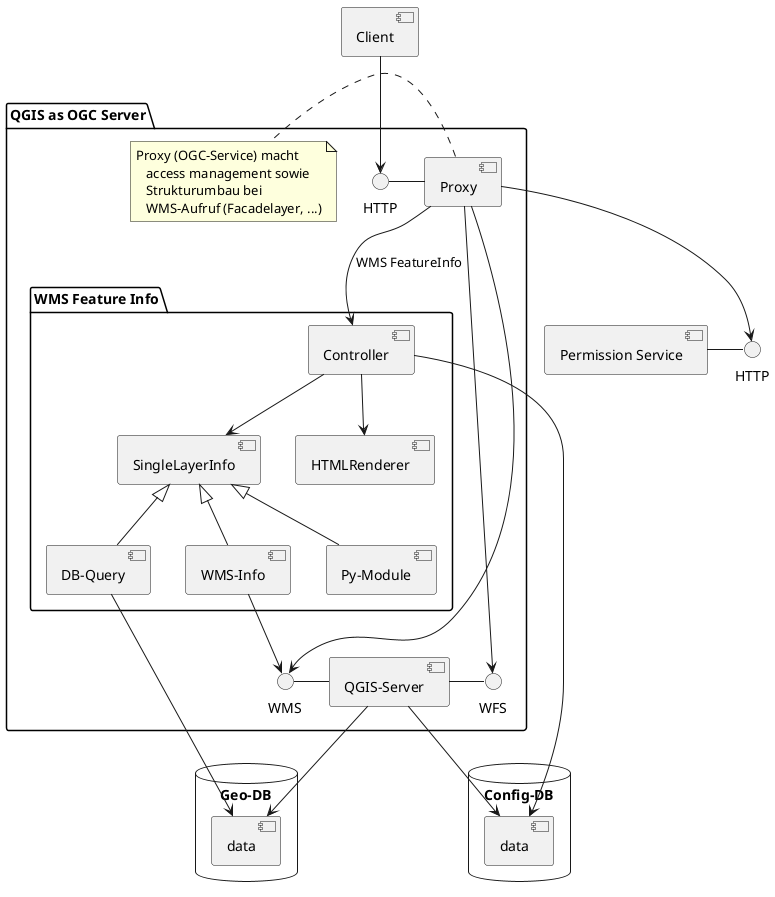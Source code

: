 @startuml
[Permission Service] as ps
() HTTP as psi
ps - psi
 
database "Config-DB" {
  [data] as config
}

database "Geo-DB" {
  [data] as data
}

package "QGIS as OGC Server"{

  together {
  [QGIS-Server] as qs
  () WMS as wmi
  () WFS as wfi
  qs - wfi
  wmi - qs
  qs --> data
  qs --> config
  }
  

  package "WMS Feature Info" {
  	[Controller] as ctr
    [SingleLayerInfo] as sli
    [WMS-Info] as wi
    [DB-Query] as dbq
    [Py-Module] as py
    [HTMLRenderer] as rend
    
    ctr --> sli
    ctr --> rend
    ctr --> config
    sli <|-- wi
    sli <|-- dbq
    sli <|-- py
    wi --> wmi
    dbq --> data
  }
  
  
  together {
  [Proxy] as am
  () HTTP as ami
  ami - am
  am --> psi   
  am --> wmi
  am --> wfi
  am --> ctr : WMS FeatureInfo
  }
  
  note right of am
	Proxy (OGC-Service) macht 
    access management sowie 
    Strukturumbau bei 
    WMS-Aufruf (Facadelayer, ...)
  end note
  
}





[Client] as cl
cl --> ami
@enduml
